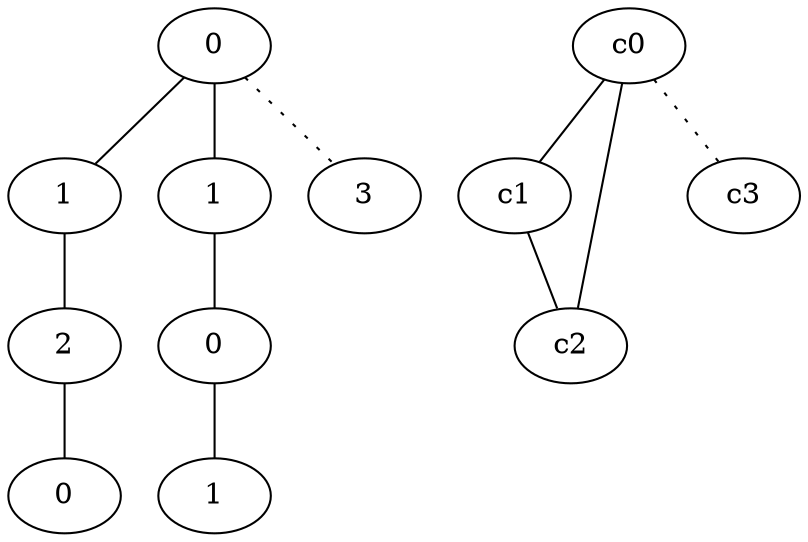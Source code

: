 graph {
a0[label=0];
a1[label=1];
a2[label=2];
a3[label=0];
a4[label=1];
a5[label=0];
a6[label=1];
a7[label=3];
a0 -- a1;
a0 -- a4;
a0 -- a7 [style=dotted];
a1 -- a2;
a2 -- a3;
a4 -- a5;
a5 -- a6;
c0 -- c1;
c0 -- c2;
c0 -- c3 [style=dotted];
c1 -- c2;
}
